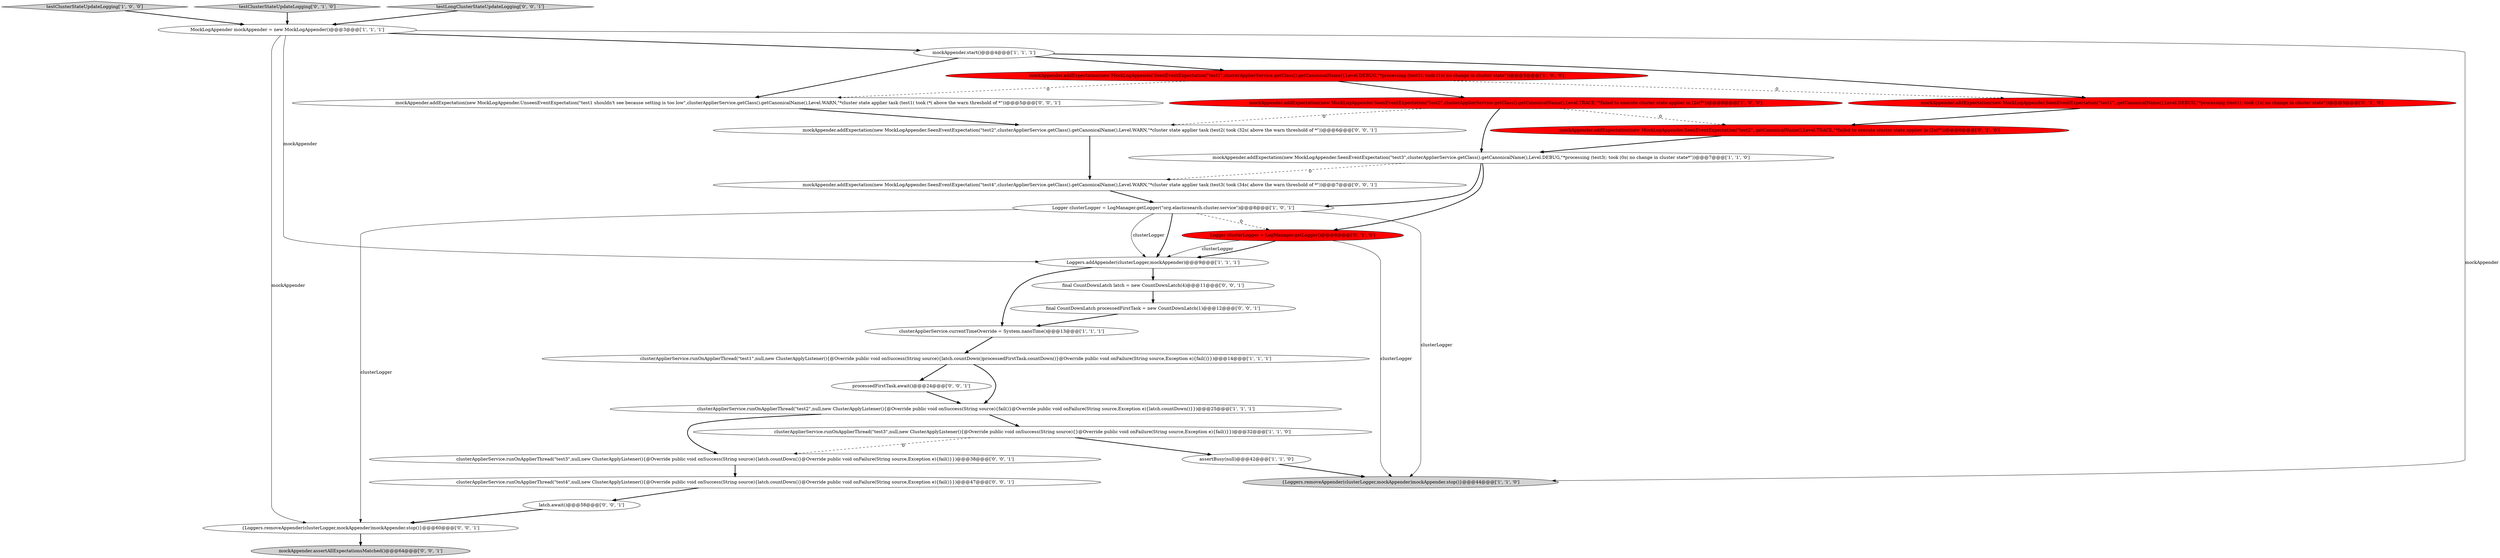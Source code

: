 digraph {
7 [style = filled, label = "Logger clusterLogger = LogManager.getLogger(\"org.elasticsearch.cluster.service\")@@@8@@@['1', '0', '1']", fillcolor = white, shape = ellipse image = "AAA0AAABBB1BBB"];
17 [style = filled, label = "mockAppender.addExpectation(new MockLogAppender.SeenEventExpectation(\"test2\",.getCanonicalName(),Level.TRACE,\"*failed to execute cluster state applier in (2s(*\"))@@@6@@@['0', '1', '0']", fillcolor = red, shape = ellipse image = "AAA1AAABBB2BBB"];
29 [style = filled, label = "final CountDownLatch latch = new CountDownLatch(4)@@@11@@@['0', '0', '1']", fillcolor = white, shape = ellipse image = "AAA0AAABBB3BBB"];
11 [style = filled, label = "testClusterStateUpdateLogging['1', '0', '0']", fillcolor = lightgray, shape = diamond image = "AAA0AAABBB1BBB"];
4 [style = filled, label = "clusterApplierService.currentTimeOverride = System.nanoTime()@@@13@@@['1', '1', '1']", fillcolor = white, shape = ellipse image = "AAA0AAABBB1BBB"];
18 [style = filled, label = "mockAppender.addExpectation(new MockLogAppender.SeenEventExpectation(\"test2\",clusterApplierService.getClass().getCanonicalName(),Level.WARN,\"*cluster state applier task (test2( took (32s( above the warn threshold of *\"))@@@6@@@['0', '0', '1']", fillcolor = white, shape = ellipse image = "AAA0AAABBB3BBB"];
3 [style = filled, label = "Loggers.addAppender(clusterLogger,mockAppender)@@@9@@@['1', '1', '1']", fillcolor = white, shape = ellipse image = "AAA0AAABBB1BBB"];
2 [style = filled, label = "clusterApplierService.runOnApplierThread(\"test2\",null,new ClusterApplyListener(){@Override public void onSuccess(String source){fail()}@Override public void onFailure(String source,Exception e){latch.countDown()}})@@@25@@@['1', '1', '1']", fillcolor = white, shape = ellipse image = "AAA0AAABBB1BBB"];
23 [style = filled, label = "clusterApplierService.runOnApplierThread(\"test4\",null,new ClusterApplyListener(){@Override public void onSuccess(String source){latch.countDown()}@Override public void onFailure(String source,Exception e){fail()}})@@@47@@@['0', '0', '1']", fillcolor = white, shape = ellipse image = "AAA0AAABBB3BBB"];
24 [style = filled, label = "mockAppender.assertAllExpectationsMatched()@@@64@@@['0', '0', '1']", fillcolor = lightgray, shape = ellipse image = "AAA0AAABBB3BBB"];
28 [style = filled, label = "processedFirstTask.await()@@@24@@@['0', '0', '1']", fillcolor = white, shape = ellipse image = "AAA0AAABBB3BBB"];
14 [style = filled, label = "testClusterStateUpdateLogging['0', '1', '0']", fillcolor = lightgray, shape = diamond image = "AAA0AAABBB2BBB"];
15 [style = filled, label = "Logger clusterLogger = LogManager.getLogger()@@@8@@@['0', '1', '0']", fillcolor = red, shape = ellipse image = "AAA1AAABBB2BBB"];
19 [style = filled, label = "final CountDownLatch processedFirstTask = new CountDownLatch(1)@@@12@@@['0', '0', '1']", fillcolor = white, shape = ellipse image = "AAA0AAABBB3BBB"];
21 [style = filled, label = "mockAppender.addExpectation(new MockLogAppender.SeenEventExpectation(\"test4\",clusterApplierService.getClass().getCanonicalName(),Level.WARN,\"*cluster state applier task (test3( took (34s( above the warn threshold of *\"))@@@7@@@['0', '0', '1']", fillcolor = white, shape = ellipse image = "AAA0AAABBB3BBB"];
26 [style = filled, label = "mockAppender.addExpectation(new MockLogAppender.UnseenEventExpectation(\"test1 shouldn't see because setting is too low\",clusterApplierService.getClass().getCanonicalName(),Level.WARN,\"*cluster state applier task (test1( took (*( above the warn threshold of *\"))@@@5@@@['0', '0', '1']", fillcolor = white, shape = ellipse image = "AAA0AAABBB3BBB"];
1 [style = filled, label = "MockLogAppender mockAppender = new MockLogAppender()@@@3@@@['1', '1', '1']", fillcolor = white, shape = ellipse image = "AAA0AAABBB1BBB"];
5 [style = filled, label = "mockAppender.addExpectation(new MockLogAppender.SeenEventExpectation(\"test2\",clusterApplierService.getClass().getCanonicalName(),Level.TRACE,\"*failed to execute cluster state applier in (2s(*\"))@@@6@@@['1', '0', '0']", fillcolor = red, shape = ellipse image = "AAA1AAABBB1BBB"];
12 [style = filled, label = "{Loggers.removeAppender(clusterLogger,mockAppender)mockAppender.stop()}@@@44@@@['1', '1', '0']", fillcolor = lightgray, shape = ellipse image = "AAA0AAABBB1BBB"];
10 [style = filled, label = "assertBusy(null)@@@42@@@['1', '1', '0']", fillcolor = white, shape = ellipse image = "AAA0AAABBB1BBB"];
27 [style = filled, label = "{Loggers.removeAppender(clusterLogger,mockAppender)mockAppender.stop()}@@@60@@@['0', '0', '1']", fillcolor = white, shape = ellipse image = "AAA0AAABBB3BBB"];
8 [style = filled, label = "clusterApplierService.runOnApplierThread(\"test3\",null,new ClusterApplyListener(){@Override public void onSuccess(String source){}@Override public void onFailure(String source,Exception e){fail()}})@@@32@@@['1', '1', '0']", fillcolor = white, shape = ellipse image = "AAA0AAABBB1BBB"];
13 [style = filled, label = "mockAppender.addExpectation(new MockLogAppender.SeenEventExpectation(\"test3\",clusterApplierService.getClass().getCanonicalName(),Level.DEBUG,\"*processing (test3(: took (0s( no change in cluster state*\"))@@@7@@@['1', '1', '0']", fillcolor = white, shape = ellipse image = "AAA0AAABBB1BBB"];
6 [style = filled, label = "mockAppender.addExpectation(new MockLogAppender.SeenEventExpectation(\"test1\",clusterApplierService.getClass().getCanonicalName(),Level.DEBUG,\"*processing (test1(: took (1s( no change in cluster state\"))@@@5@@@['1', '0', '0']", fillcolor = red, shape = ellipse image = "AAA1AAABBB1BBB"];
0 [style = filled, label = "mockAppender.start()@@@4@@@['1', '1', '1']", fillcolor = white, shape = ellipse image = "AAA0AAABBB1BBB"];
16 [style = filled, label = "mockAppender.addExpectation(new MockLogAppender.SeenEventExpectation(\"test1\",.getCanonicalName(),Level.DEBUG,\"*processing (test1(: took (1s( no change in cluster state\"))@@@5@@@['0', '1', '0']", fillcolor = red, shape = ellipse image = "AAA1AAABBB2BBB"];
22 [style = filled, label = "clusterApplierService.runOnApplierThread(\"test3\",null,new ClusterApplyListener(){@Override public void onSuccess(String source){latch.countDown()}@Override public void onFailure(String source,Exception e){fail()}})@@@38@@@['0', '0', '1']", fillcolor = white, shape = ellipse image = "AAA0AAABBB3BBB"];
9 [style = filled, label = "clusterApplierService.runOnApplierThread(\"test1\",null,new ClusterApplyListener(){@Override public void onSuccess(String source){latch.countDown()processedFirstTask.countDown()}@Override public void onFailure(String source,Exception e){fail()}})@@@14@@@['1', '1', '1']", fillcolor = white, shape = ellipse image = "AAA0AAABBB1BBB"];
25 [style = filled, label = "latch.await()@@@58@@@['0', '0', '1']", fillcolor = white, shape = ellipse image = "AAA0AAABBB3BBB"];
20 [style = filled, label = "testLongClusterStateUpdateLogging['0', '0', '1']", fillcolor = lightgray, shape = diamond image = "AAA0AAABBB3BBB"];
4->9 [style = bold, label=""];
8->10 [style = bold, label=""];
0->16 [style = bold, label=""];
23->25 [style = bold, label=""];
0->26 [style = bold, label=""];
1->27 [style = solid, label="mockAppender"];
0->6 [style = bold, label=""];
9->2 [style = bold, label=""];
11->1 [style = bold, label=""];
1->12 [style = solid, label="mockAppender"];
1->3 [style = solid, label="mockAppender"];
1->0 [style = bold, label=""];
16->17 [style = bold, label=""];
20->1 [style = bold, label=""];
5->18 [style = dashed, label="0"];
15->3 [style = bold, label=""];
3->4 [style = bold, label=""];
22->23 [style = bold, label=""];
7->3 [style = bold, label=""];
14->1 [style = bold, label=""];
9->28 [style = bold, label=""];
25->27 [style = bold, label=""];
8->22 [style = dashed, label="0"];
28->2 [style = bold, label=""];
6->5 [style = bold, label=""];
6->16 [style = dashed, label="0"];
13->21 [style = dashed, label="0"];
5->17 [style = dashed, label="0"];
29->19 [style = bold, label=""];
15->3 [style = solid, label="clusterLogger"];
10->12 [style = bold, label=""];
13->7 [style = bold, label=""];
6->26 [style = dashed, label="0"];
5->13 [style = bold, label=""];
7->3 [style = solid, label="clusterLogger"];
15->12 [style = solid, label="clusterLogger"];
7->15 [style = dashed, label="0"];
21->7 [style = bold, label=""];
27->24 [style = bold, label=""];
17->13 [style = bold, label=""];
13->15 [style = bold, label=""];
19->4 [style = bold, label=""];
18->21 [style = bold, label=""];
2->22 [style = bold, label=""];
7->12 [style = solid, label="clusterLogger"];
7->27 [style = solid, label="clusterLogger"];
3->29 [style = bold, label=""];
2->8 [style = bold, label=""];
26->18 [style = bold, label=""];
}
